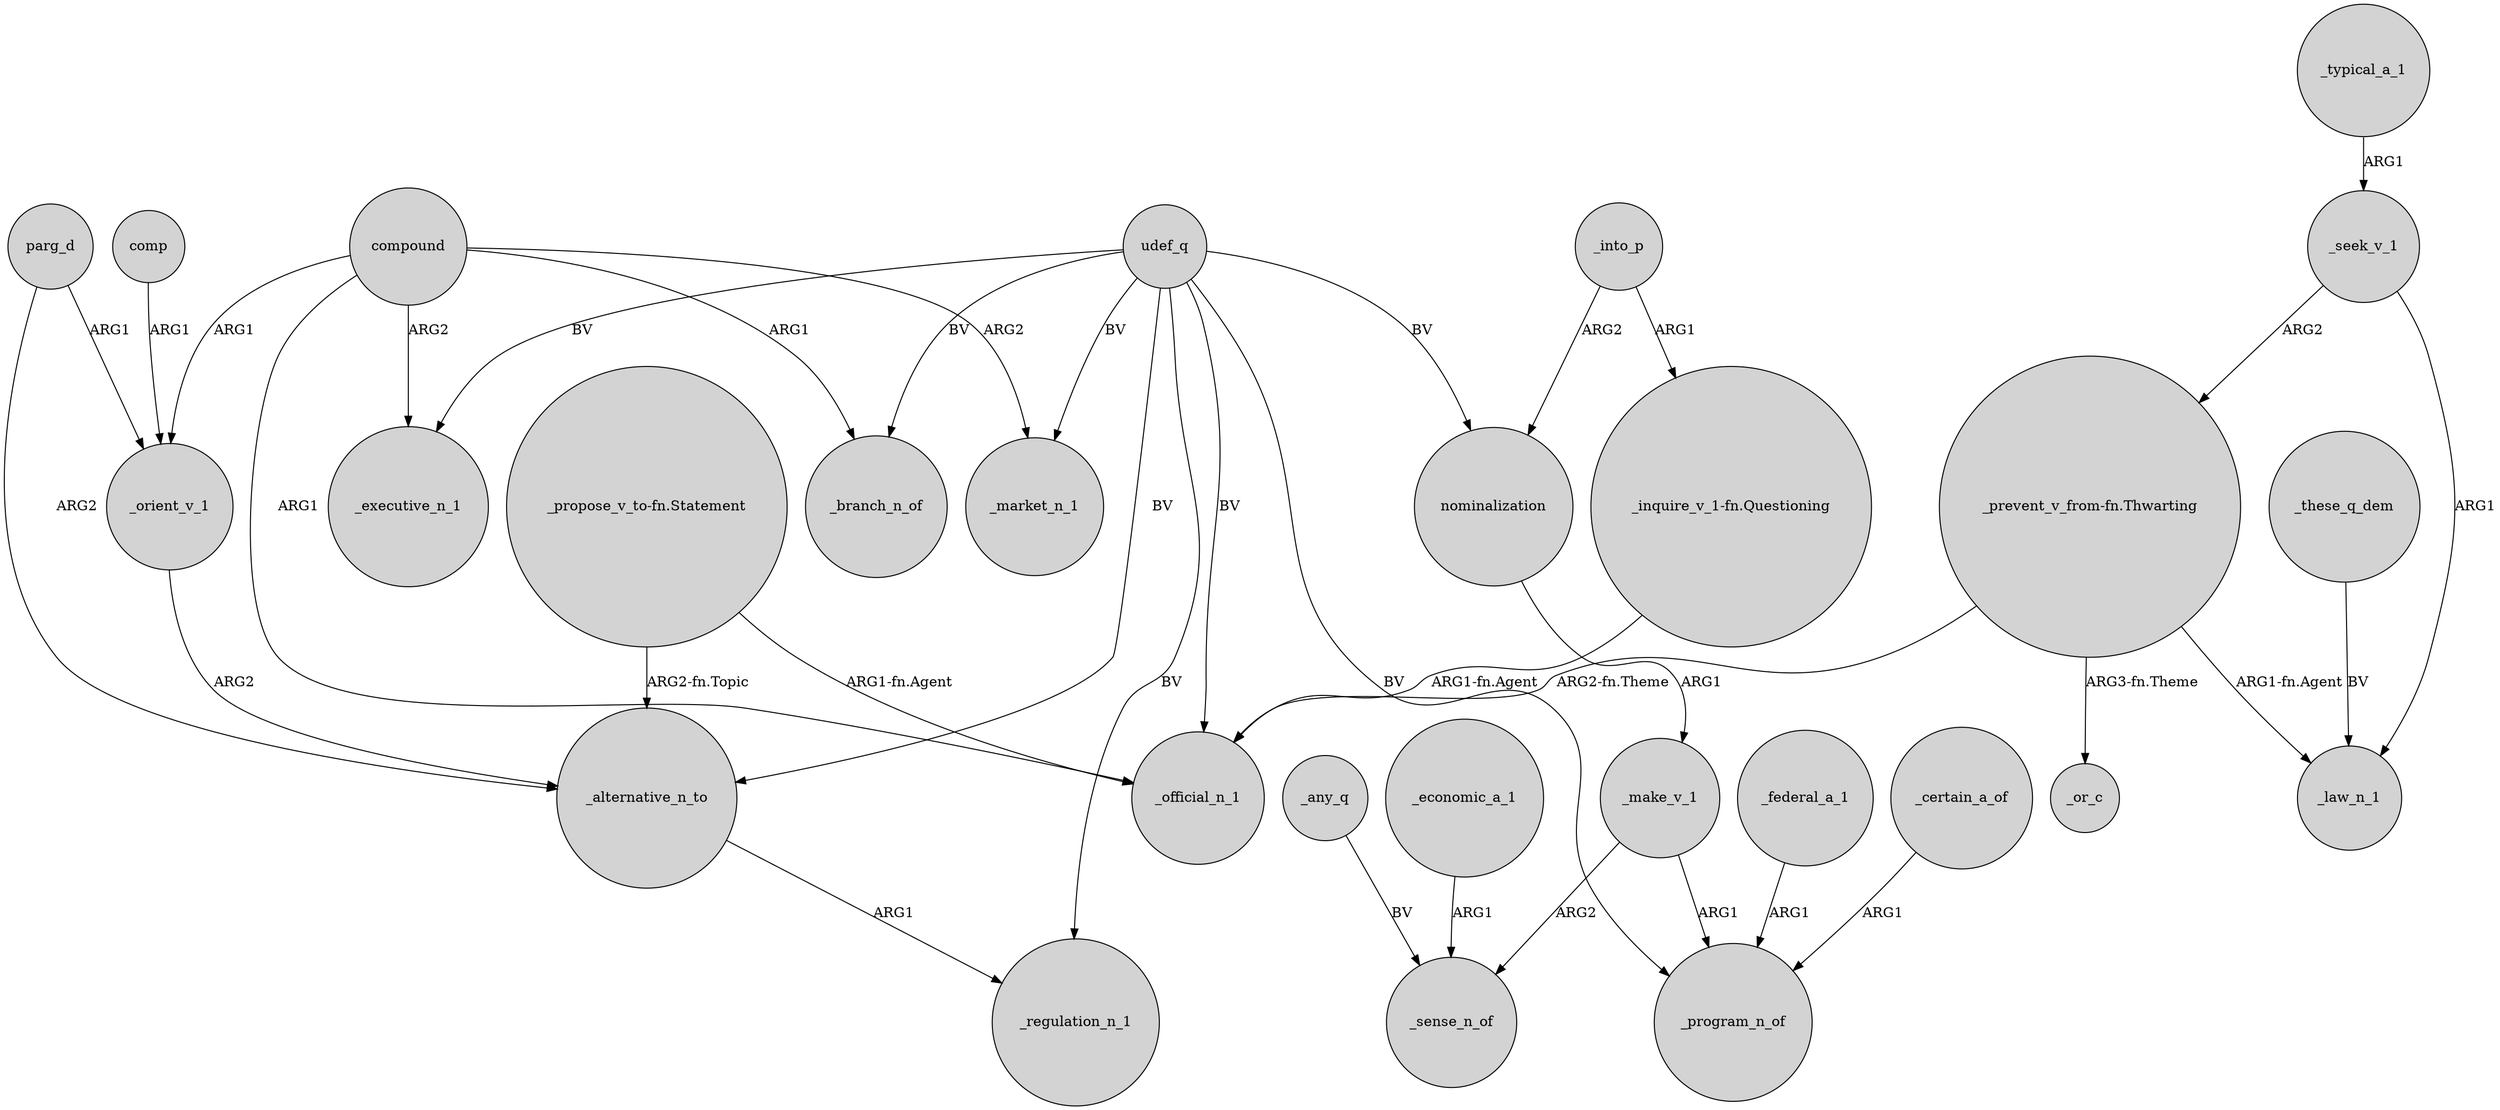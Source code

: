 digraph {
	node [shape=circle style=filled]
	compound -> _market_n_1 [label=ARG2]
	_economic_a_1 -> _sense_n_of [label=ARG1]
	udef_q -> _branch_n_of [label=BV]
	compound -> _branch_n_of [label=ARG1]
	"_propose_v_to-fn.Statement" -> _official_n_1 [label="ARG1-fn.Agent"]
	udef_q -> _executive_n_1 [label=BV]
	parg_d -> _alternative_n_to [label=ARG2]
	parg_d -> _orient_v_1 [label=ARG1]
	"_prevent_v_from-fn.Thwarting" -> _law_n_1 [label="ARG1-fn.Agent"]
	_typical_a_1 -> _seek_v_1 [label=ARG1]
	_into_p -> nominalization [label=ARG2]
	_alternative_n_to -> _regulation_n_1 [label=ARG1]
	udef_q -> _program_n_of [label=BV]
	udef_q -> _market_n_1 [label=BV]
	nominalization -> _make_v_1 [label=ARG1]
	_these_q_dem -> _law_n_1 [label=BV]
	"_prevent_v_from-fn.Thwarting" -> _or_c [label="ARG3-fn.Theme"]
	"_prevent_v_from-fn.Thwarting" -> _official_n_1 [label="ARG2-fn.Theme"]
	_into_p -> "_inquire_v_1-fn.Questioning" [label=ARG1]
	udef_q -> _official_n_1 [label=BV]
	_orient_v_1 -> _alternative_n_to [label=ARG2]
	udef_q -> nominalization [label=BV]
	"_inquire_v_1-fn.Questioning" -> _official_n_1 [label="ARG1-fn.Agent"]
	compound -> _orient_v_1 [label=ARG1]
	_make_v_1 -> _program_n_of [label=ARG1]
	_any_q -> _sense_n_of [label=BV]
	compound -> _official_n_1 [label=ARG1]
	_make_v_1 -> _sense_n_of [label=ARG2]
	_federal_a_1 -> _program_n_of [label=ARG1]
	udef_q -> _regulation_n_1 [label=BV]
	udef_q -> _alternative_n_to [label=BV]
	compound -> _executive_n_1 [label=ARG2]
	"_propose_v_to-fn.Statement" -> _alternative_n_to [label="ARG2-fn.Topic"]
	_seek_v_1 -> _law_n_1 [label=ARG1]
	_seek_v_1 -> "_prevent_v_from-fn.Thwarting" [label=ARG2]
	_certain_a_of -> _program_n_of [label=ARG1]
	comp -> _orient_v_1 [label=ARG1]
}

